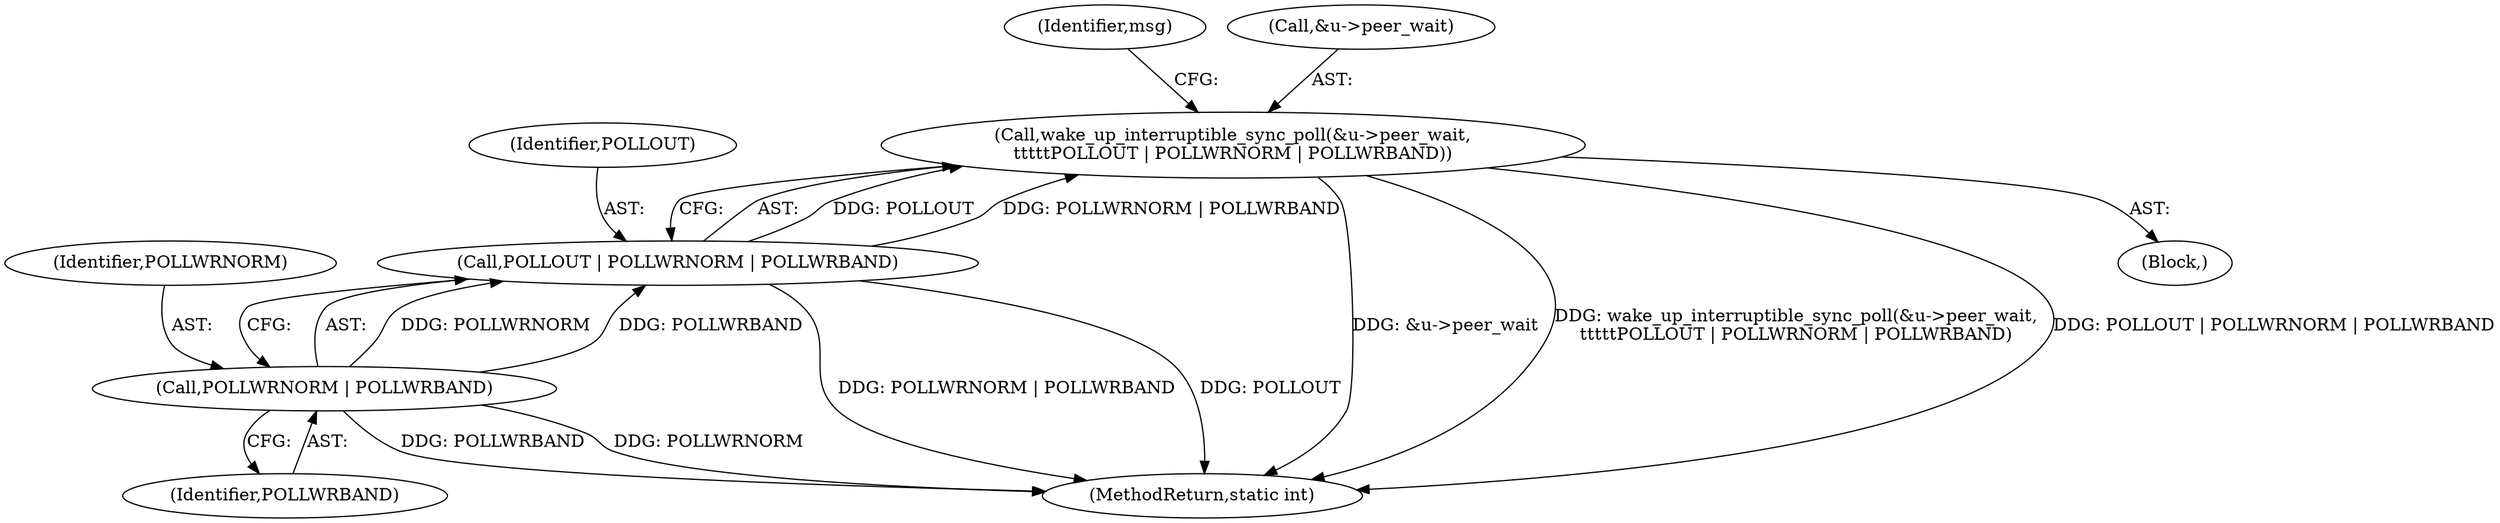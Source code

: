 digraph "0_linux_f3d3342602f8bcbf37d7c46641cb9bca7618eb1c_35@pointer" {
"1000207" [label="(Call,wake_up_interruptible_sync_poll(&u->peer_wait,\n\t\t\t\t\tPOLLOUT | POLLWRNORM | POLLWRBAND))"];
"1000212" [label="(Call,POLLOUT | POLLWRNORM | POLLWRBAND)"];
"1000214" [label="(Call,POLLWRNORM | POLLWRBAND)"];
"1000212" [label="(Call,POLLOUT | POLLWRNORM | POLLWRBAND)"];
"1000219" [label="(Identifier,msg)"];
"1000208" [label="(Call,&u->peer_wait)"];
"1000388" [label="(MethodReturn,static int)"];
"1000214" [label="(Call,POLLWRNORM | POLLWRBAND)"];
"1000207" [label="(Call,wake_up_interruptible_sync_poll(&u->peer_wait,\n\t\t\t\t\tPOLLOUT | POLLWRNORM | POLLWRBAND))"];
"1000216" [label="(Identifier,POLLWRBAND)"];
"1000215" [label="(Identifier,POLLWRNORM)"];
"1000213" [label="(Identifier,POLLOUT)"];
"1000108" [label="(Block,)"];
"1000207" -> "1000108"  [label="AST: "];
"1000207" -> "1000212"  [label="CFG: "];
"1000208" -> "1000207"  [label="AST: "];
"1000212" -> "1000207"  [label="AST: "];
"1000219" -> "1000207"  [label="CFG: "];
"1000207" -> "1000388"  [label="DDG: &u->peer_wait"];
"1000207" -> "1000388"  [label="DDG: wake_up_interruptible_sync_poll(&u->peer_wait,\n\t\t\t\t\tPOLLOUT | POLLWRNORM | POLLWRBAND)"];
"1000207" -> "1000388"  [label="DDG: POLLOUT | POLLWRNORM | POLLWRBAND"];
"1000212" -> "1000207"  [label="DDG: POLLOUT"];
"1000212" -> "1000207"  [label="DDG: POLLWRNORM | POLLWRBAND"];
"1000212" -> "1000214"  [label="CFG: "];
"1000213" -> "1000212"  [label="AST: "];
"1000214" -> "1000212"  [label="AST: "];
"1000212" -> "1000388"  [label="DDG: POLLWRNORM | POLLWRBAND"];
"1000212" -> "1000388"  [label="DDG: POLLOUT"];
"1000214" -> "1000212"  [label="DDG: POLLWRNORM"];
"1000214" -> "1000212"  [label="DDG: POLLWRBAND"];
"1000214" -> "1000216"  [label="CFG: "];
"1000215" -> "1000214"  [label="AST: "];
"1000216" -> "1000214"  [label="AST: "];
"1000214" -> "1000388"  [label="DDG: POLLWRBAND"];
"1000214" -> "1000388"  [label="DDG: POLLWRNORM"];
}
